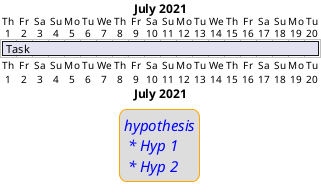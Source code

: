 {
  "sha1": "g9elqxe8sczwijh6g3tyv91lchr8mie",
  "insertion": {
    "when": "2024-06-01T09:03:07.433Z",
    "url": "https://forum.plantuml.net/12159/gantt-diagram-no-style-entry-for-legend",
    "user": "plantuml@gmail.com"
  }
}
@startgantt

<style>
	legend {
		FontColor blue
		FontSize 15
        FontStyle italic
		LineColor Orange
	}
</style>

legend
hypothesis
 * Hyp 1
 * Hyp 2
end legend

project starts 2021-07-01

[Task] lasts 20 days

@endgantt
